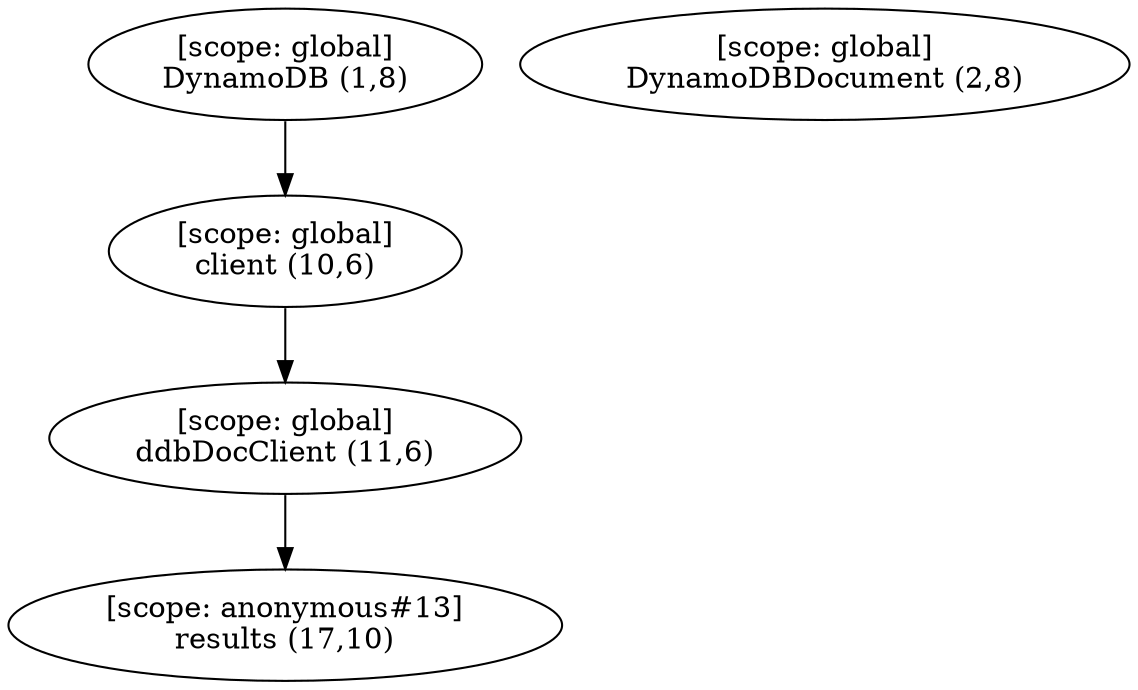 digraph G {
  graph [ rankdir =TB ];
subgraph global {
  graph [ label = "Scope [global]" ];
  "[scope: global]
DynamoDB (1,8)";
  "[scope: global]
DynamoDBDocument (2,8)";
  "[scope: global]
client (10,6)";
  "[scope: global]
ddbDocClient (11,6)";
}

subgraph anonymous_13 {
  graph [ label = "Scope [anonymous_13]" ];
  "[scope: anonymous#13]
results (17,10)";
}

  "[scope: global]
DynamoDB (1,8)" -> "[scope: global]
client (10,6)";
  "[scope: global]
client (10,6)" -> "[scope: global]
ddbDocClient (11,6)";
  "[scope: global]
ddbDocClient (11,6)" -> "[scope: anonymous#13]
results (17,10)";
}
